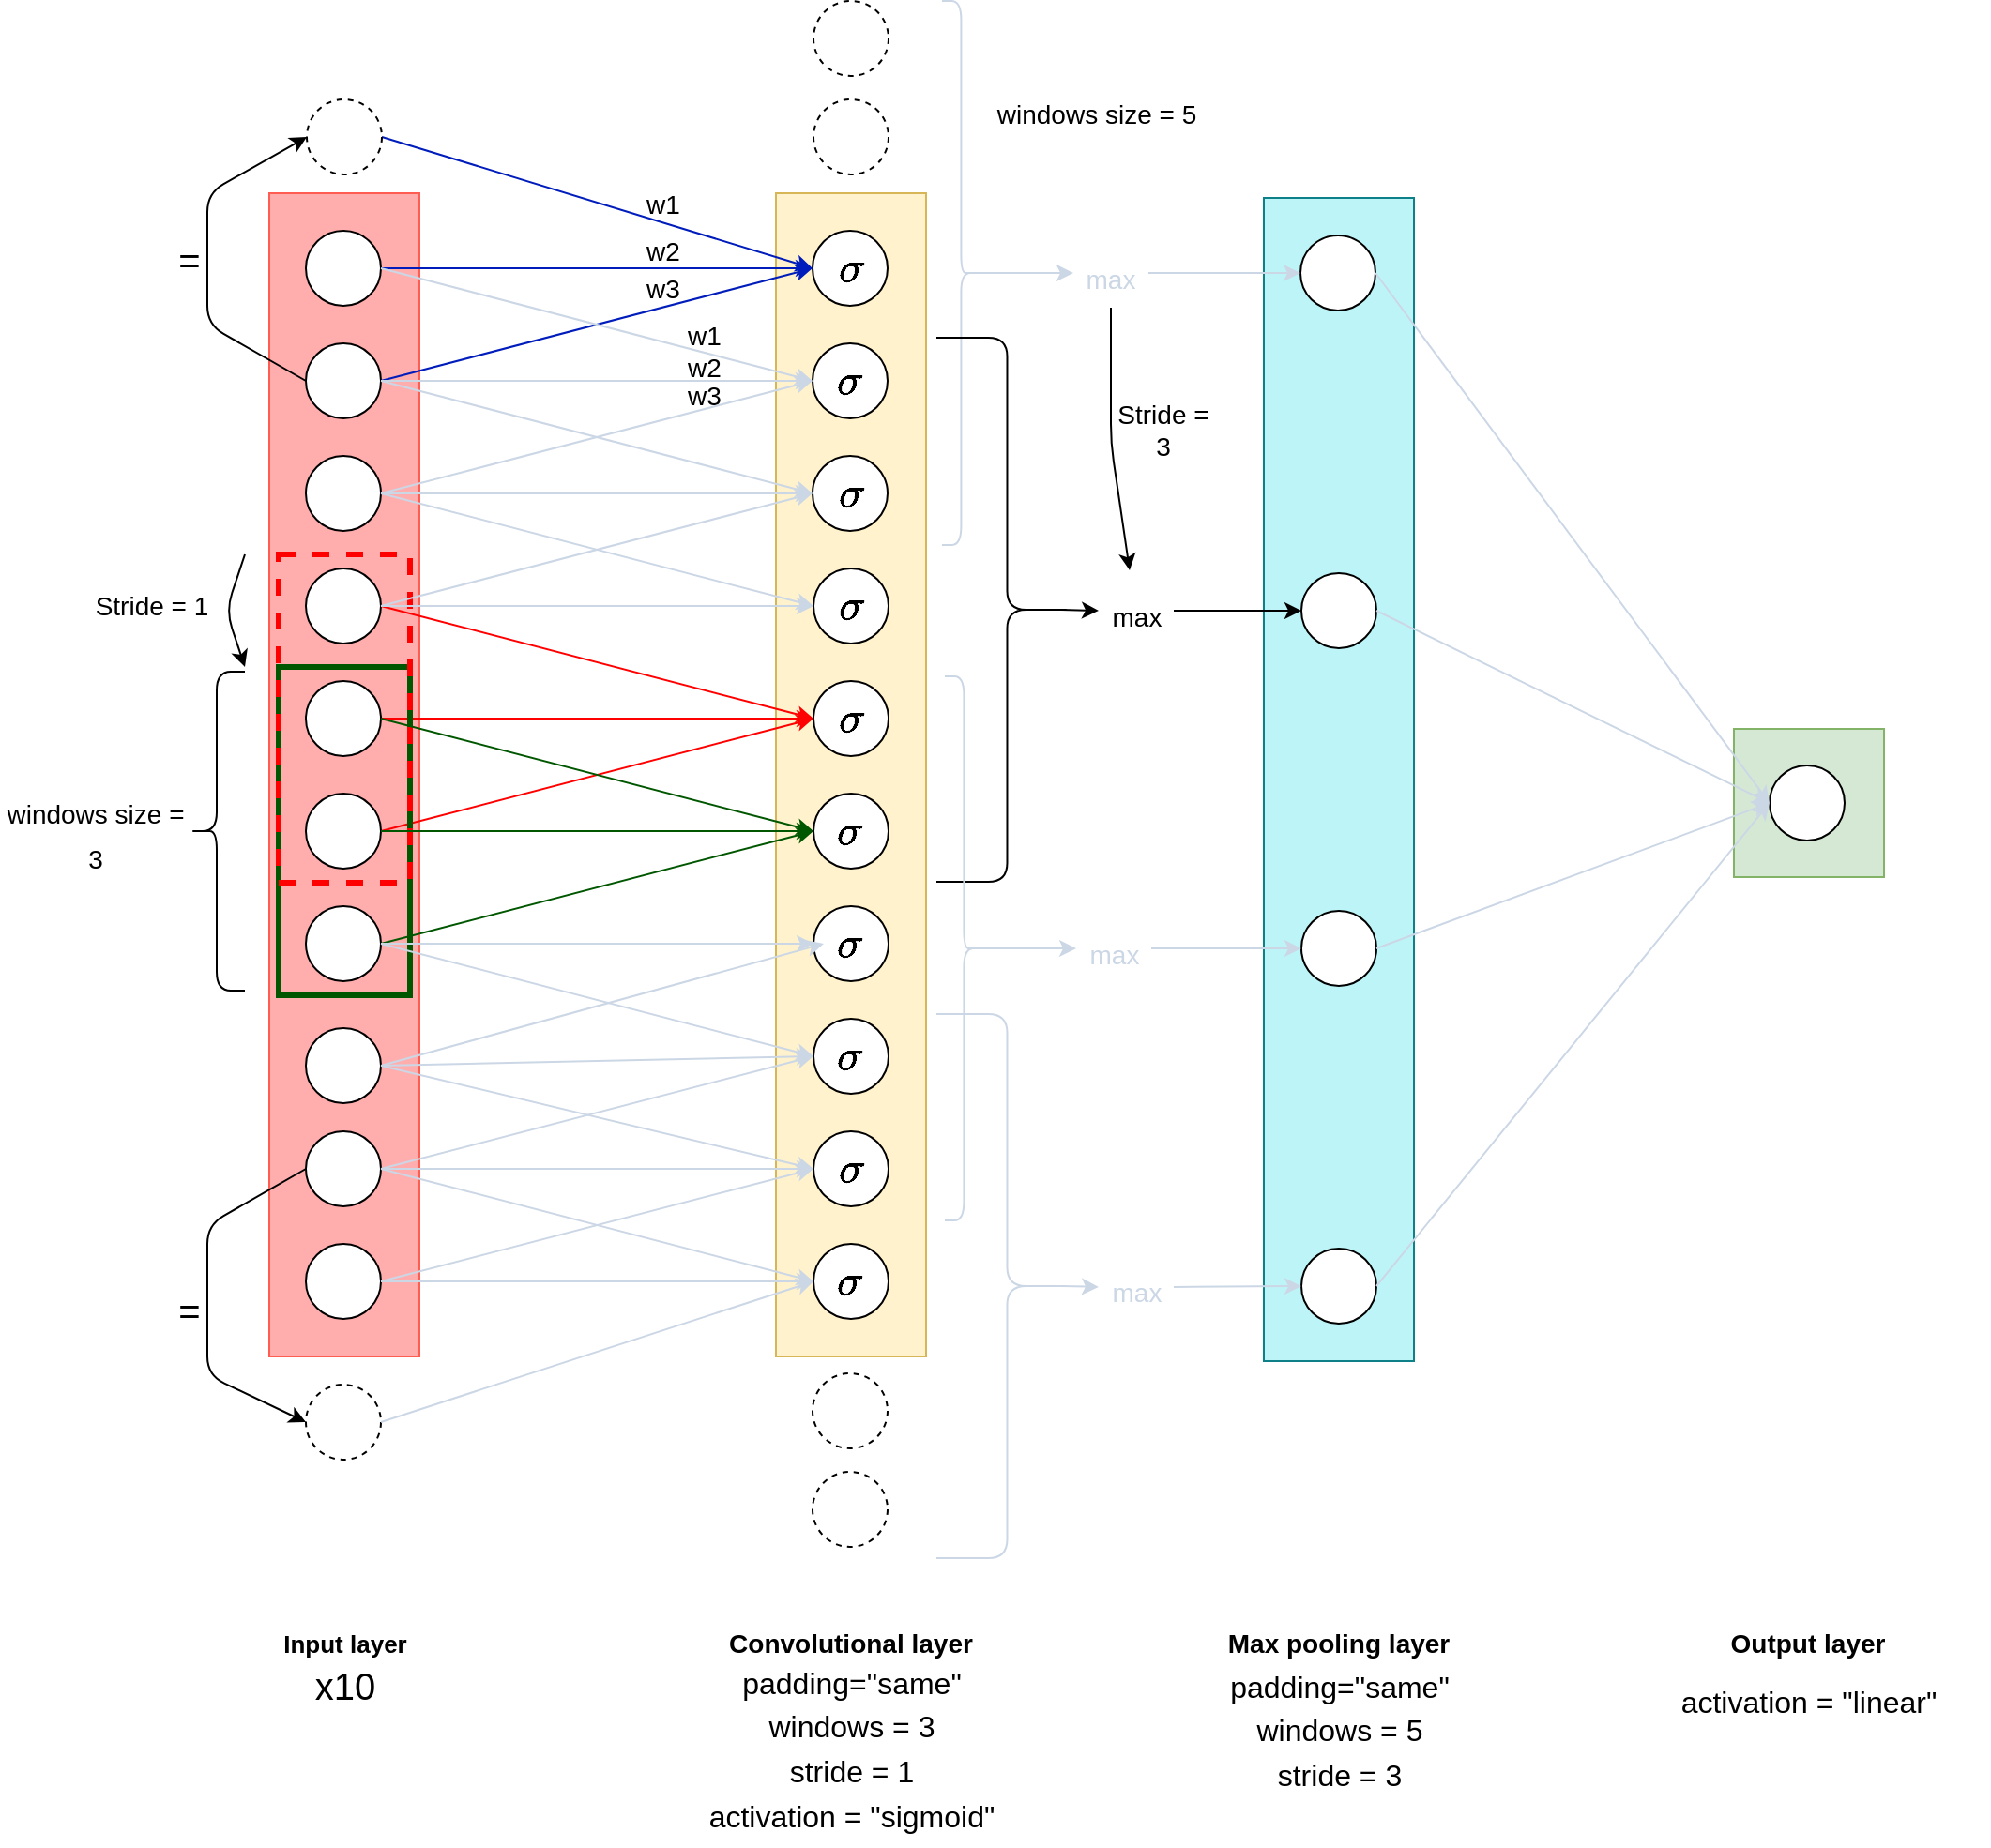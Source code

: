 <mxfile version="20.3.0" type="device"><diagram id="ErtuU2wrZ8lUx_h2nn1T" name="Page-1"><mxGraphModel dx="2031" dy="1236" grid="1" gridSize="10" guides="1" tooltips="1" connect="1" arrows="1" fold="1" page="1" pageScale="1" pageWidth="1400" pageHeight="850" math="1" shadow="0"><root><mxCell id="0"/><mxCell id="1" parent="0"/><mxCell id="RJiDSzWDAKKXiuJveLLq-50" value="" style="rounded=0;whiteSpace=wrap;html=1;fillColor=#fff2cc;strokeColor=#d6b656;" parent="1" vertex="1"><mxGeometry x="421.5" y="219" width="80" height="620" as="geometry"/></mxCell><mxCell id="RJiDSzWDAKKXiuJveLLq-49" value="" style="rounded=0;whiteSpace=wrap;html=1;fillColor=#FFADAD;strokeColor=#FF5D52;" parent="1" vertex="1"><mxGeometry x="151.5" y="219" width="80" height="620" as="geometry"/></mxCell><mxCell id="RJiDSzWDAKKXiuJveLLq-1" value="" style="ellipse;whiteSpace=wrap;html=1;" parent="1" vertex="1"><mxGeometry x="171" y="239" width="40" height="40" as="geometry"/></mxCell><mxCell id="RJiDSzWDAKKXiuJveLLq-2" value="" style="ellipse;whiteSpace=wrap;html=1;" parent="1" vertex="1"><mxGeometry x="171" y="299" width="40" height="40" as="geometry"/></mxCell><mxCell id="RJiDSzWDAKKXiuJveLLq-4" value="" style="ellipse;whiteSpace=wrap;html=1;" parent="1" vertex="1"><mxGeometry x="171" y="359" width="40" height="40" as="geometry"/></mxCell><mxCell id="RJiDSzWDAKKXiuJveLLq-5" value="" style="ellipse;whiteSpace=wrap;html=1;" parent="1" vertex="1"><mxGeometry x="441" y="239" width="40" height="40" as="geometry"/></mxCell><mxCell id="RJiDSzWDAKKXiuJveLLq-10" value="" style="ellipse;whiteSpace=wrap;html=1;" parent="1" vertex="1"><mxGeometry x="441" y="299" width="40" height="40" as="geometry"/></mxCell><mxCell id="RJiDSzWDAKKXiuJveLLq-11" value="" style="ellipse;whiteSpace=wrap;html=1;" parent="1" vertex="1"><mxGeometry x="441" y="359" width="40" height="40" as="geometry"/></mxCell><mxCell id="RJiDSzWDAKKXiuJveLLq-29" value="" style="endArrow=classic;html=1;entryX=0;entryY=0.5;entryDx=0;entryDy=0;fillColor=#f8cecc;strokeColor=#FF0000;exitX=1;exitY=0.5;exitDx=0;exitDy=0;" parent="1" source="x7RwzTAKQjge8pSg9oqm-3" target="x7RwzTAKQjge8pSg9oqm-9" edge="1"><mxGeometry width="50" height="50" relative="1" as="geometry"><mxPoint x="241" y="269" as="sourcePoint"/><mxPoint x="361" y="199" as="targetPoint"/></mxGeometry></mxCell><mxCell id="RJiDSzWDAKKXiuJveLLq-47" value="" style="endArrow=classic;html=1;fillColor=#f8cecc;strokeColor=#FF0000;entryX=0;entryY=0.5;entryDx=0;entryDy=0;exitX=1;exitY=0.5;exitDx=0;exitDy=0;" parent="1" source="x7RwzTAKQjge8pSg9oqm-2" target="x7RwzTAKQjge8pSg9oqm-9" edge="1"><mxGeometry width="50" height="50" relative="1" as="geometry"><mxPoint x="241" y="569" as="sourcePoint"/><mxPoint x="421" y="79" as="targetPoint"/></mxGeometry></mxCell><mxCell id="RJiDSzWDAKKXiuJveLLq-132" value="" style="shape=image;html=1;verticalAlign=top;verticalLabelPosition=bottom;labelBackgroundColor=#ffffff;imageAspect=0;image=https://cdn4.iconfinder.com/data/icons/developer-set-3/128/sc1-128.png;strokeColor=#FF5EEF;fillColor=#FFCCFF;fontSize=20;align=left;rotation=-90;" parent="1" vertex="1"><mxGeometry x="169" y="914.071" width="45" height="100" as="geometry"/></mxCell><mxCell id="RJiDSzWDAKKXiuJveLLq-136" value="&lt;b&gt;&lt;font style=&quot;font-size: 13px&quot;&gt;Input layer&lt;/font&gt;&lt;/b&gt;" style="text;html=1;strokeColor=none;fillColor=none;align=center;verticalAlign=middle;whiteSpace=wrap;rounded=0;fontSize=20;" parent="1" vertex="1"><mxGeometry x="141.5" y="974" width="100" height="30" as="geometry"/></mxCell><mxCell id="RJiDSzWDAKKXiuJveLLq-143" value="x10" style="text;html=1;strokeColor=none;fillColor=none;align=center;verticalAlign=middle;whiteSpace=wrap;rounded=0;fontSize=20;" parent="1" vertex="1"><mxGeometry x="141.5" y="1004" width="100" height="20" as="geometry"/></mxCell><mxCell id="x7RwzTAKQjge8pSg9oqm-1" value="" style="ellipse;whiteSpace=wrap;html=1;" parent="1" vertex="1"><mxGeometry x="171" y="419" width="40" height="40" as="geometry"/></mxCell><mxCell id="x7RwzTAKQjge8pSg9oqm-2" value="" style="ellipse;whiteSpace=wrap;html=1;" parent="1" vertex="1"><mxGeometry x="171" y="479" width="40" height="40" as="geometry"/></mxCell><mxCell id="x7RwzTAKQjge8pSg9oqm-3" value="" style="ellipse;whiteSpace=wrap;html=1;" parent="1" vertex="1"><mxGeometry x="171" y="539" width="40" height="40" as="geometry"/></mxCell><mxCell id="x7RwzTAKQjge8pSg9oqm-4" value="" style="ellipse;whiteSpace=wrap;html=1;" parent="1" vertex="1"><mxGeometry x="171" y="599" width="40" height="40" as="geometry"/></mxCell><mxCell id="x7RwzTAKQjge8pSg9oqm-6" value="" style="ellipse;whiteSpace=wrap;html=1;" parent="1" vertex="1"><mxGeometry x="171" y="719" width="40" height="40" as="geometry"/></mxCell><mxCell id="x7RwzTAKQjge8pSg9oqm-7" value="" style="ellipse;whiteSpace=wrap;html=1;" parent="1" vertex="1"><mxGeometry x="171" y="779" width="40" height="40" as="geometry"/></mxCell><mxCell id="x7RwzTAKQjge8pSg9oqm-8" value="" style="ellipse;whiteSpace=wrap;html=1;" parent="1" vertex="1"><mxGeometry x="441.5" y="419" width="40" height="40" as="geometry"/></mxCell><mxCell id="x7RwzTAKQjge8pSg9oqm-9" value="" style="ellipse;whiteSpace=wrap;html=1;" parent="1" vertex="1"><mxGeometry x="441.5" y="479" width="40" height="40" as="geometry"/></mxCell><mxCell id="x7RwzTAKQjge8pSg9oqm-10" value="" style="ellipse;whiteSpace=wrap;html=1;" parent="1" vertex="1"><mxGeometry x="441.5" y="539" width="40" height="40" as="geometry"/></mxCell><mxCell id="x7RwzTAKQjge8pSg9oqm-11" value="" style="ellipse;whiteSpace=wrap;html=1;" parent="1" vertex="1"><mxGeometry x="441.5" y="599" width="40" height="40" as="geometry"/></mxCell><mxCell id="x7RwzTAKQjge8pSg9oqm-12" value="" style="ellipse;whiteSpace=wrap;html=1;" parent="1" vertex="1"><mxGeometry x="441.5" y="659" width="40" height="40" as="geometry"/></mxCell><mxCell id="x7RwzTAKQjge8pSg9oqm-13" value="" style="ellipse;whiteSpace=wrap;html=1;" parent="1" vertex="1"><mxGeometry x="441.5" y="719" width="40" height="40" as="geometry"/></mxCell><mxCell id="x7RwzTAKQjge8pSg9oqm-14" value="" style="ellipse;whiteSpace=wrap;html=1;" parent="1" vertex="1"><mxGeometry x="441.5" y="779" width="40" height="40" as="geometry"/></mxCell><mxCell id="x7RwzTAKQjge8pSg9oqm-15" value="" style="endArrow=classic;html=1;exitX=1;exitY=0.5;exitDx=0;exitDy=0;entryX=0;entryY=0.5;entryDx=0;entryDy=0;fillColor=#0050ef;strokeColor=#001DBC;" parent="1" source="RJiDSzWDAKKXiuJveLLq-1" target="RJiDSzWDAKKXiuJveLLq-5" edge="1"><mxGeometry width="50" height="50" relative="1" as="geometry"><mxPoint x="221.0" y="269" as="sourcePoint"/><mxPoint x="451" y="329" as="targetPoint"/></mxGeometry></mxCell><mxCell id="x7RwzTAKQjge8pSg9oqm-16" value="" style="endArrow=classic;html=1;exitX=1;exitY=0.5;exitDx=0;exitDy=0;entryX=0;entryY=0.5;entryDx=0;entryDy=0;fillColor=#0050ef;strokeColor=#001DBC;" parent="1" source="RJiDSzWDAKKXiuJveLLq-2" target="RJiDSzWDAKKXiuJveLLq-5" edge="1"><mxGeometry width="50" height="50" relative="1" as="geometry"><mxPoint x="221.0" y="269" as="sourcePoint"/><mxPoint x="451" y="269" as="targetPoint"/></mxGeometry></mxCell><mxCell id="x7RwzTAKQjge8pSg9oqm-17" value="" style="endArrow=classic;html=1;entryX=0;entryY=0.5;entryDx=0;entryDy=0;fillColor=#0050ef;strokeColor=#001DBC;exitX=1;exitY=0.5;exitDx=0;exitDy=0;" parent="1" source="x7RwzTAKQjge8pSg9oqm-18" target="RJiDSzWDAKKXiuJveLLq-5" edge="1"><mxGeometry width="50" height="50" relative="1" as="geometry"><mxPoint x="220.5" y="179" as="sourcePoint"/><mxPoint x="451" y="269" as="targetPoint"/></mxGeometry></mxCell><mxCell id="x7RwzTAKQjge8pSg9oqm-18" value="" style="ellipse;whiteSpace=wrap;html=1;dashed=1;" parent="1" vertex="1"><mxGeometry x="171.5" y="169" width="40" height="40" as="geometry"/></mxCell><mxCell id="x7RwzTAKQjge8pSg9oqm-23" value="=&lt;font style=&quot;font-size: 14px&quot;&gt;&lt;br&gt;&lt;/font&gt;" style="text;html=1;strokeColor=none;fillColor=none;align=center;verticalAlign=middle;whiteSpace=wrap;rounded=0;fontSize=20;" parent="1" vertex="1"><mxGeometry x="98.5" y="239" width="20" height="30" as="geometry"/></mxCell><mxCell id="x7RwzTAKQjge8pSg9oqm-24" value="" style="endArrow=classic;html=1;strokeColor=#000000;exitX=0;exitY=0.5;exitDx=0;exitDy=0;entryX=0;entryY=0.5;entryDx=0;entryDy=0;" parent="1" source="RJiDSzWDAKKXiuJveLLq-2" target="x7RwzTAKQjge8pSg9oqm-18" edge="1"><mxGeometry width="50" height="50" relative="1" as="geometry"><mxPoint x="128.5" y="319" as="sourcePoint"/><mxPoint x="158.5" y="189" as="targetPoint"/><Array as="points"><mxPoint x="118.5" y="289"/><mxPoint x="118.5" y="219"/></Array></mxGeometry></mxCell><mxCell id="x7RwzTAKQjge8pSg9oqm-25" value="&lt;font style=&quot;font-size: 14px&quot;&gt;w1&lt;/font&gt;" style="text;html=1;strokeColor=none;fillColor=none;align=center;verticalAlign=middle;whiteSpace=wrap;rounded=0;fontSize=20;" parent="1" vertex="1"><mxGeometry x="348.5" y="209" width="25" height="25" as="geometry"/></mxCell><mxCell id="x7RwzTAKQjge8pSg9oqm-26" value="&lt;font style=&quot;font-size: 14px&quot;&gt;w2&lt;/font&gt;" style="text;html=1;strokeColor=none;fillColor=none;align=center;verticalAlign=middle;whiteSpace=wrap;rounded=0;fontSize=20;" parent="1" vertex="1"><mxGeometry x="348.5" y="234" width="25" height="25" as="geometry"/></mxCell><mxCell id="x7RwzTAKQjge8pSg9oqm-28" value="&lt;font style=&quot;font-size: 14px&quot;&gt;w3&lt;/font&gt;" style="text;html=1;strokeColor=none;fillColor=none;align=center;verticalAlign=middle;whiteSpace=wrap;rounded=0;fontSize=20;" parent="1" vertex="1"><mxGeometry x="348.5" y="254" width="25" height="25" as="geometry"/></mxCell><mxCell id="x7RwzTAKQjge8pSg9oqm-29" value="&lt;font style=&quot;font-size: 14px&quot;&gt;w1&lt;/font&gt;" style="text;html=1;strokeColor=none;fillColor=none;align=center;verticalAlign=middle;whiteSpace=wrap;rounded=0;fontSize=20;" parent="1" vertex="1"><mxGeometry x="370.5" y="279" width="25" height="25" as="geometry"/></mxCell><mxCell id="x7RwzTAKQjge8pSg9oqm-30" value="&lt;font style=&quot;font-size: 14px&quot;&gt;w2&lt;/font&gt;" style="text;html=1;strokeColor=none;fillColor=none;align=center;verticalAlign=middle;whiteSpace=wrap;rounded=0;fontSize=20;" parent="1" vertex="1"><mxGeometry x="370.5" y="304" width="25" height="10" as="geometry"/></mxCell><mxCell id="x7RwzTAKQjge8pSg9oqm-31" value="&lt;font style=&quot;font-size: 14px&quot;&gt;w3&lt;/font&gt;" style="text;html=1;strokeColor=none;fillColor=none;align=center;verticalAlign=middle;whiteSpace=wrap;rounded=0;fontSize=20;" parent="1" vertex="1"><mxGeometry x="370.5" y="319" width="25" height="10" as="geometry"/></mxCell><mxCell id="x7RwzTAKQjge8pSg9oqm-35" value="&lt;div style=&quot;font-size: 16px&quot;&gt;&lt;font style=&quot;font-size: 16px&quot;&gt;padding=&quot;same&quot;&lt;br&gt;&lt;/font&gt;&lt;/div&gt;&lt;div&gt;&lt;font size=&quot;3&quot;&gt;windows = 3&lt;/font&gt;&lt;/div&gt;&lt;div&gt;&lt;font size=&quot;3&quot;&gt;stride = 1&lt;/font&gt;&lt;/div&gt;&lt;div&gt;&lt;font size=&quot;3&quot;&gt;activation = &quot;sigmoid&quot;&lt;/font&gt;&lt;br&gt;&lt;/div&gt;" style="text;html=1;strokeColor=none;fillColor=none;align=center;verticalAlign=middle;whiteSpace=wrap;rounded=0;fontSize=20;" parent="1" vertex="1"><mxGeometry x="366" y="997" width="192" height="103" as="geometry"/></mxCell><mxCell id="x7RwzTAKQjge8pSg9oqm-39" value="" style="endArrow=classic;html=1;entryX=0;entryY=0.5;entryDx=0;entryDy=0;fillColor=#f8cecc;strokeColor=#FF0000;exitX=1;exitY=0.5;exitDx=0;exitDy=0;" parent="1" source="x7RwzTAKQjge8pSg9oqm-1" target="x7RwzTAKQjge8pSg9oqm-9" edge="1"><mxGeometry width="50" height="50" relative="1" as="geometry"><mxPoint x="258.5" y="269" as="sourcePoint"/><mxPoint x="451" y="329" as="targetPoint"/></mxGeometry></mxCell><mxCell id="x7RwzTAKQjge8pSg9oqm-40" value="" style="rounded=0;whiteSpace=wrap;html=1;fillColor=none;strokeColor=#005700;strokeWidth=3;fontColor=#ffffff;" parent="1" vertex="1"><mxGeometry x="156.5" y="471.5" width="70" height="175" as="geometry"/></mxCell><mxCell id="x7RwzTAKQjge8pSg9oqm-36" value="" style="rounded=0;whiteSpace=wrap;html=1;fillColor=none;strokeColor=#FF0000;strokeWidth=3;dashed=1;" parent="1" vertex="1"><mxGeometry x="156.5" y="411.5" width="70" height="175" as="geometry"/></mxCell><mxCell id="x7RwzTAKQjge8pSg9oqm-41" value="" style="endArrow=classic;html=1;entryX=0;entryY=0.5;entryDx=0;entryDy=0;fillColor=#008a00;strokeColor=#005700;exitX=1;exitY=0.5;exitDx=0;exitDy=0;" parent="1" source="x7RwzTAKQjge8pSg9oqm-4" target="x7RwzTAKQjge8pSg9oqm-10" edge="1"><mxGeometry width="50" height="50" relative="1" as="geometry"><mxPoint x="258.5" y="339" as="sourcePoint"/><mxPoint x="451" y="329" as="targetPoint"/></mxGeometry></mxCell><mxCell id="x7RwzTAKQjge8pSg9oqm-44" value="" style="endArrow=classic;html=1;entryX=0;entryY=0.5;entryDx=0;entryDy=0;fillColor=#008a00;strokeColor=#005700;exitX=1;exitY=0.5;exitDx=0;exitDy=0;" parent="1" source="x7RwzTAKQjge8pSg9oqm-2" target="x7RwzTAKQjge8pSg9oqm-10" edge="1"><mxGeometry width="50" height="50" relative="1" as="geometry"><mxPoint x="498.5" y="469" as="sourcePoint"/><mxPoint x="728.5" y="529" as="targetPoint"/></mxGeometry></mxCell><mxCell id="x7RwzTAKQjge8pSg9oqm-45" value="" style="endArrow=classic;html=1;entryX=0;entryY=0.5;entryDx=0;entryDy=0;fillColor=#008a00;strokeColor=#005700;exitX=1;exitY=0.5;exitDx=0;exitDy=0;" parent="1" source="x7RwzTAKQjge8pSg9oqm-3" target="x7RwzTAKQjge8pSg9oqm-10" edge="1"><mxGeometry width="50" height="50" relative="1" as="geometry"><mxPoint x="211.0" y="379" as="sourcePoint"/><mxPoint x="441" y="379" as="targetPoint"/></mxGeometry></mxCell><mxCell id="x7RwzTAKQjge8pSg9oqm-46" value="" style="endArrow=classic;html=1;strokeColor=#000000;" parent="1" edge="1"><mxGeometry width="50" height="50" relative="1" as="geometry"><mxPoint x="138.5" y="411.5" as="sourcePoint"/><mxPoint x="138.5" y="471.5" as="targetPoint"/><Array as="points"><mxPoint x="128.5" y="441.5"/></Array></mxGeometry></mxCell><mxCell id="x7RwzTAKQjge8pSg9oqm-47" value="&lt;font style=&quot;font-size: 14px&quot;&gt;Stride = 1&lt;/font&gt;" style="text;html=1;strokeColor=none;fillColor=none;align=center;verticalAlign=middle;whiteSpace=wrap;rounded=0;dashed=1;" parent="1" vertex="1"><mxGeometry x="48.5" y="429" width="80" height="20" as="geometry"/></mxCell><mxCell id="x7RwzTAKQjge8pSg9oqm-49" value="" style="shape=curlyBracket;whiteSpace=wrap;html=1;rounded=1;strokeColor=#000000;strokeWidth=1;fillColor=none;" parent="1" vertex="1"><mxGeometry x="108.5" y="474" width="30" height="170" as="geometry"/></mxCell><mxCell id="x7RwzTAKQjge8pSg9oqm-51" value="&lt;font style=&quot;font-size: 14px&quot;&gt;windows size = 3&lt;/font&gt;&lt;font style=&quot;font-size: 14px&quot;&gt;&lt;br&gt;&lt;/font&gt;" style="text;html=1;strokeColor=none;fillColor=none;align=center;verticalAlign=middle;whiteSpace=wrap;rounded=0;fontSize=20;" parent="1" vertex="1"><mxGeometry x="8.5" y="544" width="100" height="30" as="geometry"/></mxCell><mxCell id="x7RwzTAKQjge8pSg9oqm-54" value="" style="ellipse;whiteSpace=wrap;html=1;dashed=1;" parent="1" vertex="1"><mxGeometry x="171" y="854" width="40" height="40" as="geometry"/></mxCell><mxCell id="x7RwzTAKQjge8pSg9oqm-56" value="" style="endArrow=classic;html=1;strokeColor=#000000;exitX=0;exitY=0.5;exitDx=0;exitDy=0;entryX=0;entryY=0.5;entryDx=0;entryDy=0;" parent="1" source="x7RwzTAKQjge8pSg9oqm-6" target="x7RwzTAKQjge8pSg9oqm-54" edge="1"><mxGeometry width="50" height="50" relative="1" as="geometry"><mxPoint x="642" y="579" as="sourcePoint"/><mxPoint x="672" y="449" as="targetPoint"/><Array as="points"><mxPoint x="118.5" y="769"/><mxPoint x="118.5" y="849"/></Array></mxGeometry></mxCell><mxCell id="x7RwzTAKQjge8pSg9oqm-57" value="=&lt;font style=&quot;font-size: 14px&quot;&gt;&lt;br&gt;&lt;/font&gt;" style="text;html=1;strokeColor=none;fillColor=none;align=center;verticalAlign=middle;whiteSpace=wrap;rounded=0;fontSize=20;" parent="1" vertex="1"><mxGeometry x="98.5" y="799" width="20" height="30" as="geometry"/></mxCell><mxCell id="x7RwzTAKQjge8pSg9oqm-59" value="" style="endArrow=classic;html=1;entryX=0;entryY=0.5;entryDx=0;entryDy=0;exitX=1;exitY=0.5;exitDx=0;exitDy=0;fillColor=#ffcc99;strokeColor=#CCD7E6;" parent="1" source="x7RwzTAKQjge8pSg9oqm-6" target="x7RwzTAKQjge8pSg9oqm-14" edge="1"><mxGeometry width="50" height="50" relative="1" as="geometry"><mxPoint x="348.5" y="718.5" as="sourcePoint"/><mxPoint x="579" y="778.5" as="targetPoint"/></mxGeometry></mxCell><mxCell id="x7RwzTAKQjge8pSg9oqm-60" value="" style="endArrow=classic;html=1;entryX=0;entryY=0.5;entryDx=0;entryDy=0;exitX=1;exitY=0.5;exitDx=0;exitDy=0;fillColor=#ffcc99;strokeColor=#CCD7E6;" parent="1" source="x7RwzTAKQjge8pSg9oqm-7" target="x7RwzTAKQjge8pSg9oqm-14" edge="1"><mxGeometry width="50" height="50" relative="1" as="geometry"><mxPoint x="221" y="749" as="sourcePoint"/><mxPoint x="451.5" y="809" as="targetPoint"/></mxGeometry></mxCell><mxCell id="x7RwzTAKQjge8pSg9oqm-61" value="" style="endArrow=classic;html=1;entryX=0;entryY=0.5;entryDx=0;entryDy=0;exitX=1;exitY=0.5;exitDx=0;exitDy=0;fillColor=#ffcc99;strokeColor=#CCD7E6;" parent="1" source="x7RwzTAKQjge8pSg9oqm-54" target="x7RwzTAKQjge8pSg9oqm-14" edge="1"><mxGeometry width="50" height="50" relative="1" as="geometry"><mxPoint x="221" y="809" as="sourcePoint"/><mxPoint x="451.5" y="809" as="targetPoint"/></mxGeometry></mxCell><mxCell id="x7RwzTAKQjge8pSg9oqm-62" value="" style="endArrow=classic;html=1;entryX=0;entryY=0.5;entryDx=0;entryDy=0;exitX=1;exitY=0.5;exitDx=0;exitDy=0;fillColor=#ffcc99;strokeColor=#CCD7E6;" parent="1" source="x7RwzTAKQjge8pSg9oqm-7" target="x7RwzTAKQjge8pSg9oqm-13" edge="1"><mxGeometry width="50" height="50" relative="1" as="geometry"><mxPoint x="221" y="809" as="sourcePoint"/><mxPoint x="451.5" y="809" as="targetPoint"/></mxGeometry></mxCell><mxCell id="x7RwzTAKQjge8pSg9oqm-63" value="" style="endArrow=classic;html=1;entryX=0;entryY=0.5;entryDx=0;entryDy=0;exitX=1;exitY=0.5;exitDx=0;exitDy=0;fillColor=#ffcc99;strokeColor=#CCD7E6;" parent="1" source="x7RwzTAKQjge8pSg9oqm-6" target="x7RwzTAKQjge8pSg9oqm-13" edge="1"><mxGeometry width="50" height="50" relative="1" as="geometry"><mxPoint x="221" y="809" as="sourcePoint"/><mxPoint x="451.5" y="749" as="targetPoint"/></mxGeometry></mxCell><mxCell id="x7RwzTAKQjge8pSg9oqm-66" value="" style="endArrow=classic;html=1;entryX=0;entryY=0.5;entryDx=0;entryDy=0;fillColor=#ffcc99;strokeColor=#CCD7E6;exitX=1;exitY=0.5;exitDx=0;exitDy=0;" parent="1" source="x7RwzTAKQjge8pSg9oqm-4" target="x7RwzTAKQjge8pSg9oqm-11" edge="1"><mxGeometry width="50" height="50" relative="1" as="geometry"><mxPoint x="268.5" y="649" as="sourcePoint"/><mxPoint x="451.5" y="689" as="targetPoint"/></mxGeometry></mxCell><mxCell id="x7RwzTAKQjge8pSg9oqm-67" value="" style="endArrow=classic;html=1;entryX=0;entryY=0.5;entryDx=0;entryDy=0;fillColor=#ffcc99;strokeColor=#CCD7E6;exitX=1;exitY=0.5;exitDx=0;exitDy=0;" parent="1" source="x7RwzTAKQjge8pSg9oqm-1" target="x7RwzTAKQjge8pSg9oqm-8" edge="1"><mxGeometry width="50" height="50" relative="1" as="geometry"><mxPoint x="221" y="629" as="sourcePoint"/><mxPoint x="451.5" y="629" as="targetPoint"/></mxGeometry></mxCell><mxCell id="x7RwzTAKQjge8pSg9oqm-68" value="" style="endArrow=classic;html=1;entryX=0;entryY=0.5;entryDx=0;entryDy=0;fillColor=#ffcc99;strokeColor=#CCD7E6;exitX=1;exitY=0.5;exitDx=0;exitDy=0;" parent="1" source="RJiDSzWDAKKXiuJveLLq-4" target="RJiDSzWDAKKXiuJveLLq-11" edge="1"><mxGeometry width="50" height="50" relative="1" as="geometry"><mxPoint x="221" y="449" as="sourcePoint"/><mxPoint x="451.5" y="449" as="targetPoint"/></mxGeometry></mxCell><mxCell id="x7RwzTAKQjge8pSg9oqm-69" value="" style="endArrow=classic;html=1;entryX=0;entryY=0.5;entryDx=0;entryDy=0;fillColor=#ffcc99;strokeColor=#CCD7E6;exitX=1;exitY=0.5;exitDx=0;exitDy=0;" parent="1" source="RJiDSzWDAKKXiuJveLLq-2" target="RJiDSzWDAKKXiuJveLLq-10" edge="1"><mxGeometry width="50" height="50" relative="1" as="geometry"><mxPoint x="231" y="459" as="sourcePoint"/><mxPoint x="461.5" y="459" as="targetPoint"/></mxGeometry></mxCell><mxCell id="x7RwzTAKQjge8pSg9oqm-70" value="" style="endArrow=classic;html=1;entryX=0;entryY=0.5;entryDx=0;entryDy=0;fillColor=#ffcc99;strokeColor=#CCD7E6;exitX=1;exitY=0.5;exitDx=0;exitDy=0;" parent="1" source="RJiDSzWDAKKXiuJveLLq-1" target="RJiDSzWDAKKXiuJveLLq-10" edge="1"><mxGeometry width="50" height="50" relative="1" as="geometry"><mxPoint x="221" y="329" as="sourcePoint"/><mxPoint x="451" y="329" as="targetPoint"/></mxGeometry></mxCell><mxCell id="x7RwzTAKQjge8pSg9oqm-71" value="" style="endArrow=classic;html=1;entryX=0;entryY=0.5;entryDx=0;entryDy=0;fillColor=#ffcc99;strokeColor=#CCD7E6;exitX=1;exitY=0.5;exitDx=0;exitDy=0;" parent="1" source="RJiDSzWDAKKXiuJveLLq-4" target="RJiDSzWDAKKXiuJveLLq-10" edge="1"><mxGeometry width="50" height="50" relative="1" as="geometry"><mxPoint x="221" y="269" as="sourcePoint"/><mxPoint x="451" y="329" as="targetPoint"/></mxGeometry></mxCell><mxCell id="x7RwzTAKQjge8pSg9oqm-72" value="" style="endArrow=classic;html=1;entryX=0;entryY=0.5;entryDx=0;entryDy=0;fillColor=#ffcc99;strokeColor=#CCD7E6;exitX=1;exitY=0.5;exitDx=0;exitDy=0;" parent="1" source="RJiDSzWDAKKXiuJveLLq-2" target="RJiDSzWDAKKXiuJveLLq-11" edge="1"><mxGeometry width="50" height="50" relative="1" as="geometry"><mxPoint x="221" y="389" as="sourcePoint"/><mxPoint x="451" y="329" as="targetPoint"/></mxGeometry></mxCell><mxCell id="x7RwzTAKQjge8pSg9oqm-73" value="" style="endArrow=classic;html=1;entryX=0;entryY=0.5;entryDx=0;entryDy=0;fillColor=#ffcc99;strokeColor=#CCD7E6;exitX=1;exitY=0.5;exitDx=0;exitDy=0;" parent="1" source="RJiDSzWDAKKXiuJveLLq-4" target="x7RwzTAKQjge8pSg9oqm-8" edge="1"><mxGeometry width="50" height="50" relative="1" as="geometry"><mxPoint x="221" y="329" as="sourcePoint"/><mxPoint x="451" y="389" as="targetPoint"/></mxGeometry></mxCell><mxCell id="x7RwzTAKQjge8pSg9oqm-74" value="" style="endArrow=classic;html=1;entryX=0;entryY=0.5;entryDx=0;entryDy=0;fillColor=#ffcc99;strokeColor=#CCD7E6;exitX=1;exitY=0.5;exitDx=0;exitDy=0;" parent="1" source="x7RwzTAKQjge8pSg9oqm-1" target="RJiDSzWDAKKXiuJveLLq-11" edge="1"><mxGeometry width="50" height="50" relative="1" as="geometry"><mxPoint x="221" y="389" as="sourcePoint"/><mxPoint x="451.5" y="449" as="targetPoint"/></mxGeometry></mxCell><mxCell id="x7RwzTAKQjge8pSg9oqm-75" value="" style="endArrow=classic;html=1;entryX=0;entryY=0.5;entryDx=0;entryDy=0;fillColor=#ffcc99;strokeColor=#CCD7E6;exitX=1;exitY=0.5;exitDx=0;exitDy=0;" parent="1" source="x7RwzTAKQjge8pSg9oqm-4" target="x7RwzTAKQjge8pSg9oqm-12" edge="1"><mxGeometry width="50" height="50" relative="1" as="geometry"><mxPoint x="203.5" y="669" as="sourcePoint"/><mxPoint x="433.5" y="609" as="targetPoint"/></mxGeometry></mxCell><mxCell id="x7RwzTAKQjge8pSg9oqm-76" value="" style="endArrow=classic;html=1;entryX=0;entryY=0.5;entryDx=0;entryDy=0;fillColor=#ffcc99;strokeColor=#CCD7E6;exitX=1;exitY=0.5;exitDx=0;exitDy=0;" parent="1" source="x7RwzTAKQjge8pSg9oqm-6" target="x7RwzTAKQjge8pSg9oqm-12" edge="1"><mxGeometry width="50" height="50" relative="1" as="geometry"><mxPoint x="211" y="679" as="sourcePoint"/><mxPoint x="451.5" y="689" as="targetPoint"/></mxGeometry></mxCell><mxCell id="x7RwzTAKQjge8pSg9oqm-80" value="" style="shape=image;html=1;verticalAlign=top;verticalLabelPosition=bottom;labelBackgroundColor=#ffffff;imageAspect=0;image=https://cdn4.iconfinder.com/data/icons/developer-set-3/128/sc1-128.png;strokeColor=#FF5EEF;fillColor=#FFCCFF;fontSize=20;align=left;rotation=-90;" parent="1" vertex="1"><mxGeometry x="439" y="914.071" width="45" height="100" as="geometry"/></mxCell><mxCell id="x7RwzTAKQjge8pSg9oqm-81" value="&lt;font style=&quot;font-size: 14px&quot;&gt;&lt;b&gt;Convolutional layer&lt;/b&gt;&lt;/font&gt;" style="text;html=1;strokeColor=none;fillColor=none;align=center;verticalAlign=middle;whiteSpace=wrap;rounded=0;fontSize=20;" parent="1" vertex="1"><mxGeometry x="380" y="974" width="163" height="30" as="geometry"/></mxCell><mxCell id="x7RwzTAKQjge8pSg9oqm-84" value="" style="shape=image;html=1;verticalAlign=top;verticalLabelPosition=bottom;labelBackgroundColor=#ffffff;imageAspect=0;image=https://cdn4.iconfinder.com/data/icons/developer-set-3/128/sc1-128.png;strokeColor=#FF5EEF;fillColor=#FFCCFF;fontSize=20;align=left;rotation=-90;" parent="1" vertex="1"><mxGeometry x="699" y="914.071" width="45" height="100" as="geometry"/></mxCell><mxCell id="x7RwzTAKQjge8pSg9oqm-85" value="&lt;font style=&quot;font-size: 14px&quot;&gt;&lt;b&gt;Max pooling layer&lt;/b&gt;&lt;/font&gt;" style="text;html=1;strokeColor=none;fillColor=none;align=center;verticalAlign=middle;whiteSpace=wrap;rounded=0;fontSize=20;" parent="1" vertex="1"><mxGeometry x="640" y="974" width="163" height="30" as="geometry"/></mxCell><mxCell id="x7RwzTAKQjge8pSg9oqm-87" value="" style="rounded=0;whiteSpace=wrap;html=1;fillColor=#BDF4F7;strokeColor=#0e8088;" parent="1" vertex="1"><mxGeometry x="681.5" y="221.5" width="80" height="620" as="geometry"/></mxCell><mxCell id="x7RwzTAKQjge8pSg9oqm-88" value="" style="ellipse;whiteSpace=wrap;html=1;" parent="1" vertex="1"><mxGeometry x="701" y="241.5" width="40" height="40" as="geometry"/></mxCell><mxCell id="x7RwzTAKQjge8pSg9oqm-91" value="" style="ellipse;whiteSpace=wrap;html=1;" parent="1" vertex="1"><mxGeometry x="701.5" y="421.5" width="40" height="40" as="geometry"/></mxCell><mxCell id="x7RwzTAKQjge8pSg9oqm-94" value="" style="ellipse;whiteSpace=wrap;html=1;" parent="1" vertex="1"><mxGeometry x="701.5" y="601.5" width="40" height="40" as="geometry"/></mxCell><mxCell id="x7RwzTAKQjge8pSg9oqm-97" value="" style="ellipse;whiteSpace=wrap;html=1;" parent="1" vertex="1"><mxGeometry x="701.5" y="781.5" width="40" height="40" as="geometry"/></mxCell><mxCell id="x7RwzTAKQjge8pSg9oqm-100" value="&lt;div style=&quot;font-size: 20px;&quot;&gt;$$\sigma$$&lt;/div&gt;" style="text;html=1;strokeColor=none;fillColor=none;align=center;verticalAlign=middle;whiteSpace=wrap;rounded=0;dashed=1;fontSize=20;" parent="1" vertex="1"><mxGeometry x="447.5" y="244" width="28" height="30" as="geometry"/></mxCell><mxCell id="x7RwzTAKQjge8pSg9oqm-101" value="&lt;div style=&quot;font-size: 20px;&quot;&gt;$$\sigma$$&lt;/div&gt;" style="text;html=1;strokeColor=none;fillColor=none;align=center;verticalAlign=middle;whiteSpace=wrap;rounded=0;dashed=1;fontSize=20;" parent="1" vertex="1"><mxGeometry x="447" y="304" width="28" height="30" as="geometry"/></mxCell><mxCell id="x7RwzTAKQjge8pSg9oqm-102" value="&lt;div style=&quot;font-size: 20px;&quot;&gt;$$\sigma$$&lt;/div&gt;" style="text;html=1;strokeColor=none;fillColor=none;align=center;verticalAlign=middle;whiteSpace=wrap;rounded=0;dashed=1;fontSize=20;" parent="1" vertex="1"><mxGeometry x="447.5" y="364" width="28" height="30" as="geometry"/></mxCell><mxCell id="x7RwzTAKQjge8pSg9oqm-103" value="&lt;div style=&quot;font-size: 20px;&quot;&gt;$$\sigma$$&lt;/div&gt;" style="text;html=1;strokeColor=none;fillColor=none;align=center;verticalAlign=middle;whiteSpace=wrap;rounded=0;dashed=1;fontSize=20;" parent="1" vertex="1"><mxGeometry x="447.5" y="424" width="28" height="30" as="geometry"/></mxCell><mxCell id="x7RwzTAKQjge8pSg9oqm-104" value="&lt;div style=&quot;font-size: 20px;&quot;&gt;$$\sigma$$&lt;/div&gt;" style="text;html=1;strokeColor=none;fillColor=none;align=center;verticalAlign=middle;whiteSpace=wrap;rounded=0;dashed=1;fontSize=20;" parent="1" vertex="1"><mxGeometry x="447.5" y="484" width="28" height="30" as="geometry"/></mxCell><mxCell id="x7RwzTAKQjge8pSg9oqm-105" value="&lt;div style=&quot;font-size: 20px;&quot;&gt;$$\sigma$$&lt;/div&gt;" style="text;html=1;strokeColor=none;fillColor=none;align=center;verticalAlign=middle;whiteSpace=wrap;rounded=0;dashed=1;fontSize=20;" parent="1" vertex="1"><mxGeometry x="447" y="544" width="28" height="30" as="geometry"/></mxCell><mxCell id="x7RwzTAKQjge8pSg9oqm-106" value="&lt;div style=&quot;font-size: 20px;&quot;&gt;$$\sigma$$&lt;/div&gt;" style="text;html=1;strokeColor=none;fillColor=none;align=center;verticalAlign=middle;whiteSpace=wrap;rounded=0;dashed=1;fontSize=20;" parent="1" vertex="1"><mxGeometry x="447" y="604" width="28" height="30" as="geometry"/></mxCell><mxCell id="x7RwzTAKQjge8pSg9oqm-107" value="&lt;div style=&quot;font-size: 20px;&quot;&gt;$$\sigma$$&lt;/div&gt;" style="text;html=1;strokeColor=none;fillColor=none;align=center;verticalAlign=middle;whiteSpace=wrap;rounded=0;dashed=1;fontSize=20;" parent="1" vertex="1"><mxGeometry x="447" y="664" width="28" height="30" as="geometry"/></mxCell><mxCell id="x7RwzTAKQjge8pSg9oqm-108" value="&lt;div style=&quot;font-size: 20px;&quot;&gt;$$\sigma$$&lt;/div&gt;" style="text;html=1;strokeColor=none;fillColor=none;align=center;verticalAlign=middle;whiteSpace=wrap;rounded=0;dashed=1;fontSize=20;" parent="1" vertex="1"><mxGeometry x="447.5" y="724" width="28" height="30" as="geometry"/></mxCell><mxCell id="x7RwzTAKQjge8pSg9oqm-109" value="&lt;div style=&quot;font-size: 20px;&quot;&gt;$$\sigma$$&lt;/div&gt;" style="text;html=1;strokeColor=none;fillColor=none;align=center;verticalAlign=middle;whiteSpace=wrap;rounded=0;dashed=1;fontSize=20;" parent="1" vertex="1"><mxGeometry x="447" y="784" width="28" height="30" as="geometry"/></mxCell><mxCell id="x7RwzTAKQjge8pSg9oqm-110" value="" style="shape=curlyBracket;whiteSpace=wrap;html=1;rounded=1;strokeColor=#CCD7E6;strokeWidth=1;fillColor=none;rotation=180;size=0.49;" parent="1" vertex="1"><mxGeometry x="510" y="116.5" width="20" height="290" as="geometry"/></mxCell><mxCell id="x7RwzTAKQjge8pSg9oqm-114" value="" style="endArrow=classic;html=1;strokeColor=#CCD7E6;fontSize=20;fontColor=#000000;entryX=0;entryY=0.5;entryDx=0;entryDy=0;exitX=1;exitY=0.5;exitDx=0;exitDy=0;" parent="1" source="x7RwzTAKQjge8pSg9oqm-115" target="x7RwzTAKQjge8pSg9oqm-88" edge="1"><mxGeometry width="50" height="50" relative="1" as="geometry"><mxPoint x="550" y="289" as="sourcePoint"/><mxPoint x="620" y="259" as="targetPoint"/></mxGeometry></mxCell><mxCell id="x7RwzTAKQjge8pSg9oqm-115" value="&lt;font style=&quot;font-size: 14px&quot;&gt;max&lt;/font&gt;" style="text;html=1;strokeColor=none;fillColor=none;align=center;verticalAlign=middle;whiteSpace=wrap;rounded=0;fontSize=20;fontColor=#CCD7E6;" parent="1" vertex="1"><mxGeometry x="580" y="246.5" width="40" height="30" as="geometry"/></mxCell><mxCell id="x7RwzTAKQjge8pSg9oqm-117" value="" style="endArrow=classic;html=1;strokeColor=#CCD7E6;fontSize=20;fontColor=#000000;exitX=0.1;exitY=0.5;exitDx=0;exitDy=0;exitPerimeter=0;entryX=0;entryY=0.5;entryDx=0;entryDy=0;" parent="1" source="x7RwzTAKQjge8pSg9oqm-110" target="x7RwzTAKQjge8pSg9oqm-115" edge="1"><mxGeometry width="50" height="50" relative="1" as="geometry"><mxPoint x="528" y="261.5" as="sourcePoint"/><mxPoint x="560" y="261" as="targetPoint"/></mxGeometry></mxCell><mxCell id="x7RwzTAKQjge8pSg9oqm-118" value="" style="shape=curlyBracket;whiteSpace=wrap;html=1;rounded=1;strokeColor=#000000;strokeWidth=1;fillColor=none;rotation=180;size=0.49;" parent="1" vertex="1"><mxGeometry x="507" y="296" width="74" height="290" as="geometry"/></mxCell><mxCell id="x7RwzTAKQjge8pSg9oqm-119" value="" style="endArrow=classic;html=1;strokeColor=#000000;fontSize=20;fontColor=#000000;exitX=1;exitY=0.5;exitDx=0;exitDy=0;entryX=0;entryY=0.5;entryDx=0;entryDy=0;" parent="1" source="x7RwzTAKQjge8pSg9oqm-120" target="x7RwzTAKQjge8pSg9oqm-91" edge="1"><mxGeometry width="50" height="50" relative="1" as="geometry"><mxPoint x="560" y="504" as="sourcePoint"/><mxPoint x="711" y="477" as="targetPoint"/></mxGeometry></mxCell><mxCell id="x7RwzTAKQjge8pSg9oqm-120" value="&lt;font style=&quot;font-size: 14px&quot;&gt;max&lt;/font&gt;" style="text;html=1;strokeColor=none;fillColor=none;align=center;verticalAlign=middle;whiteSpace=wrap;rounded=0;fontSize=20;fontColor=#000000;" parent="1" vertex="1"><mxGeometry x="593.5" y="426.5" width="40" height="30" as="geometry"/></mxCell><mxCell id="x7RwzTAKQjge8pSg9oqm-121" value="" style="endArrow=classic;html=1;strokeColor=#000000;fontSize=20;fontColor=#000000;exitX=0.1;exitY=0.5;exitDx=0;exitDy=0;exitPerimeter=0;entryX=0;entryY=0.5;entryDx=0;entryDy=0;" parent="1" source="x7RwzTAKQjge8pSg9oqm-118" target="x7RwzTAKQjge8pSg9oqm-120" edge="1"><mxGeometry width="50" height="50" relative="1" as="geometry"><mxPoint x="541.5" y="441.5" as="sourcePoint"/><mxPoint x="573.5" y="441" as="targetPoint"/></mxGeometry></mxCell><mxCell id="x7RwzTAKQjge8pSg9oqm-133" value="" style="ellipse;whiteSpace=wrap;html=1;dashed=1;" parent="1" vertex="1"><mxGeometry x="441.5" y="169" width="40" height="40" as="geometry"/></mxCell><mxCell id="x7RwzTAKQjge8pSg9oqm-135" value="" style="ellipse;whiteSpace=wrap;html=1;dashed=1;" parent="1" vertex="1"><mxGeometry x="441.5" y="116.5" width="40" height="40" as="geometry"/></mxCell><mxCell id="x7RwzTAKQjge8pSg9oqm-137" value="" style="shape=curlyBracket;whiteSpace=wrap;html=1;rounded=1;strokeColor=#CCD7E6;strokeWidth=1;fillColor=none;rotation=180;size=0.49;fontColor=#CCD7E6;" parent="1" vertex="1"><mxGeometry x="511.5" y="476.5" width="20" height="290" as="geometry"/></mxCell><mxCell id="x7RwzTAKQjge8pSg9oqm-138" value="" style="endArrow=classic;html=1;strokeColor=#CCD7E6;fontSize=20;fontColor=#CCD7E6;exitX=1;exitY=0.5;exitDx=0;exitDy=0;entryX=0;entryY=0.5;entryDx=0;entryDy=0;" parent="1" source="x7RwzTAKQjge8pSg9oqm-139" target="x7RwzTAKQjge8pSg9oqm-94" edge="1"><mxGeometry width="50" height="50" relative="1" as="geometry"><mxPoint x="551.5" y="649" as="sourcePoint"/><mxPoint x="660" y="580" as="targetPoint"/></mxGeometry></mxCell><mxCell id="x7RwzTAKQjge8pSg9oqm-139" value="&lt;font style=&quot;font-size: 14px&quot;&gt;max&lt;/font&gt;" style="text;html=1;strokeColor=none;fillColor=none;align=center;verticalAlign=middle;whiteSpace=wrap;rounded=0;fontSize=20;fontColor=#CCD7E6;" parent="1" vertex="1"><mxGeometry x="581.5" y="606.5" width="40" height="30" as="geometry"/></mxCell><mxCell id="x7RwzTAKQjge8pSg9oqm-140" value="" style="endArrow=classic;html=1;strokeColor=#CCD7E6;fontSize=20;fontColor=#CCD7E6;exitX=0.1;exitY=0.5;exitDx=0;exitDy=0;exitPerimeter=0;entryX=0;entryY=0.5;entryDx=0;entryDy=0;" parent="1" source="x7RwzTAKQjge8pSg9oqm-137" target="x7RwzTAKQjge8pSg9oqm-139" edge="1"><mxGeometry width="50" height="50" relative="1" as="geometry"><mxPoint x="529.5" y="621.5" as="sourcePoint"/><mxPoint x="561.5" y="621" as="targetPoint"/></mxGeometry></mxCell><mxCell id="x7RwzTAKQjge8pSg9oqm-143" value="" style="shape=curlyBracket;whiteSpace=wrap;html=1;rounded=1;strokeColor=#CCD7E6;strokeWidth=1;fillColor=none;rotation=180;size=0.49;fontColor=#CCD7E6;" parent="1" vertex="1"><mxGeometry x="507" y="656.448" width="74" height="290" as="geometry"/></mxCell><mxCell id="x7RwzTAKQjge8pSg9oqm-144" value="" style="endArrow=classic;html=1;strokeColor=#CCD7E6;fontSize=20;fontColor=#CCD7E6;exitX=1;exitY=0.5;exitDx=0;exitDy=0;entryX=0;entryY=0.5;entryDx=0;entryDy=0;" parent="1" source="x7RwzTAKQjge8pSg9oqm-145" target="x7RwzTAKQjge8pSg9oqm-97" edge="1"><mxGeometry width="50" height="50" relative="1" as="geometry"><mxPoint x="560" y="864.448" as="sourcePoint"/><mxPoint x="660" y="770" as="targetPoint"/></mxGeometry></mxCell><mxCell id="x7RwzTAKQjge8pSg9oqm-145" value="&lt;font style=&quot;font-size: 14px&quot;&gt;max&lt;/font&gt;" style="text;html=1;strokeColor=none;fillColor=none;align=center;verticalAlign=middle;whiteSpace=wrap;rounded=0;fontSize=20;fontColor=#CCD7E6;" parent="1" vertex="1"><mxGeometry x="593.5" y="786.948" width="40" height="30" as="geometry"/></mxCell><mxCell id="x7RwzTAKQjge8pSg9oqm-146" value="" style="endArrow=classic;html=1;strokeColor=#CCD7E6;fontSize=20;fontColor=#000000;exitX=0.1;exitY=0.5;exitDx=0;exitDy=0;exitPerimeter=0;entryX=0;entryY=0.5;entryDx=0;entryDy=0;" parent="1" source="x7RwzTAKQjge8pSg9oqm-143" target="x7RwzTAKQjge8pSg9oqm-145" edge="1"><mxGeometry width="50" height="50" relative="1" as="geometry"><mxPoint x="541.5" y="801.948" as="sourcePoint"/><mxPoint x="573.5" y="801.448" as="targetPoint"/></mxGeometry></mxCell><mxCell id="x7RwzTAKQjge8pSg9oqm-147" value="" style="ellipse;whiteSpace=wrap;html=1;dashed=1;" parent="1" vertex="1"><mxGeometry x="441" y="900.5" width="40" height="40" as="geometry"/></mxCell><mxCell id="x7RwzTAKQjge8pSg9oqm-148" value="" style="ellipse;whiteSpace=wrap;html=1;dashed=1;" parent="1" vertex="1"><mxGeometry x="441" y="848" width="40" height="40" as="geometry"/></mxCell><mxCell id="x7RwzTAKQjge8pSg9oqm-151" value="&lt;div style=&quot;font-size: 16px&quot;&gt;&lt;font style=&quot;font-size: 16px&quot;&gt;padding=&quot;same&quot;&lt;br&gt;&lt;/font&gt;&lt;/div&gt;&lt;div&gt;&lt;font size=&quot;3&quot;&gt;windows = 5&lt;br&gt;&lt;/font&gt;&lt;/div&gt;&lt;div&gt;&lt;font size=&quot;3&quot;&gt;stride = 3&lt;/font&gt;&lt;br&gt;&lt;font style=&quot;font-size: 16px&quot;&gt;&lt;/font&gt;&lt;/div&gt;" style="text;html=1;strokeColor=none;fillColor=none;align=center;verticalAlign=middle;whiteSpace=wrap;rounded=0;fontSize=20;" parent="1" vertex="1"><mxGeometry x="625.5" y="997" width="192" height="83" as="geometry"/></mxCell><mxCell id="x7RwzTAKQjge8pSg9oqm-152" value="&lt;font style=&quot;font-size: 14px&quot;&gt;windows size = 5&lt;/font&gt;&lt;font style=&quot;font-size: 14px&quot;&gt;&lt;br&gt;&lt;/font&gt;" style="text;html=1;strokeColor=none;fillColor=none;align=center;verticalAlign=middle;whiteSpace=wrap;rounded=0;fontSize=20;" parent="1" vertex="1"><mxGeometry x="520" y="159" width="145" height="30" as="geometry"/></mxCell><mxCell id="x7RwzTAKQjge8pSg9oqm-153" value="" style="endArrow=classic;html=1;strokeColor=#000000;" parent="1" edge="1"><mxGeometry width="50" height="50" relative="1" as="geometry"><mxPoint x="600" y="280" as="sourcePoint"/><mxPoint x="610" y="420" as="targetPoint"/><Array as="points"><mxPoint x="600" y="352"/></Array></mxGeometry></mxCell><mxCell id="x7RwzTAKQjge8pSg9oqm-154" value="&lt;font style=&quot;font-size: 14px&quot;&gt;Stride = 3&lt;br&gt;&lt;/font&gt;" style="text;html=1;strokeColor=none;fillColor=none;align=center;verticalAlign=middle;whiteSpace=wrap;rounded=0;dashed=1;" parent="1" vertex="1"><mxGeometry x="601.5" y="329" width="52" height="31" as="geometry"/></mxCell><mxCell id="x7RwzTAKQjge8pSg9oqm-155" value="" style="shape=image;html=1;verticalAlign=top;verticalLabelPosition=bottom;labelBackgroundColor=#ffffff;imageAspect=0;image=https://cdn4.iconfinder.com/data/icons/developer-set-3/128/sc1-128.png;strokeColor=#FF5EEF;fillColor=#FFCCFF;fontSize=20;align=left;rotation=-90;" parent="1" vertex="1"><mxGeometry x="949" y="914.071" width="45" height="100" as="geometry"/></mxCell><mxCell id="x7RwzTAKQjge8pSg9oqm-156" value="&lt;font style=&quot;font-size: 14px&quot;&gt;&lt;b&gt;Output layer&lt;/b&gt;&lt;/font&gt;" style="text;html=1;strokeColor=none;fillColor=none;align=center;verticalAlign=middle;whiteSpace=wrap;rounded=0;fontSize=20;" parent="1" vertex="1"><mxGeometry x="890" y="974" width="163" height="30" as="geometry"/></mxCell><mxCell id="x7RwzTAKQjge8pSg9oqm-157" value="" style="rounded=0;whiteSpace=wrap;html=1;fillColor=#d5e8d4;strokeColor=#82b366;" parent="1" vertex="1"><mxGeometry x="932" y="504.5" width="80" height="79" as="geometry"/></mxCell><mxCell id="x7RwzTAKQjge8pSg9oqm-158" value="" style="ellipse;whiteSpace=wrap;html=1;" parent="1" vertex="1"><mxGeometry x="951" y="524" width="40" height="40" as="geometry"/></mxCell><mxCell id="x7RwzTAKQjge8pSg9oqm-162" value="" style="endArrow=classic;html=1;entryX=0;entryY=0.5;entryDx=0;entryDy=0;fillColor=#ffcc99;strokeColor=#CCD7E6;exitX=1;exitY=0.5;exitDx=0;exitDy=0;" parent="1" source="x7RwzTAKQjge8pSg9oqm-88" target="x7RwzTAKQjge8pSg9oqm-158" edge="1"><mxGeometry width="50" height="50" relative="1" as="geometry"><mxPoint x="870" y="280" as="sourcePoint"/><mxPoint x="451" y="389" as="targetPoint"/></mxGeometry></mxCell><mxCell id="x7RwzTAKQjge8pSg9oqm-163" value="" style="endArrow=classic;html=1;entryX=0;entryY=0.5;entryDx=0;entryDy=0;fillColor=#ffcc99;strokeColor=#CCD7E6;exitX=1;exitY=0.5;exitDx=0;exitDy=0;" parent="1" source="x7RwzTAKQjge8pSg9oqm-91" target="x7RwzTAKQjge8pSg9oqm-158" edge="1"><mxGeometry width="50" height="50" relative="1" as="geometry"><mxPoint x="751" y="271.5" as="sourcePoint"/><mxPoint x="961" y="554" as="targetPoint"/></mxGeometry></mxCell><mxCell id="x7RwzTAKQjge8pSg9oqm-164" value="" style="endArrow=classic;html=1;entryX=0;entryY=0.5;entryDx=0;entryDy=0;fillColor=#ffcc99;strokeColor=#CCD7E6;exitX=1;exitY=0.5;exitDx=0;exitDy=0;" parent="1" source="x7RwzTAKQjge8pSg9oqm-94" target="x7RwzTAKQjge8pSg9oqm-158" edge="1"><mxGeometry width="50" height="50" relative="1" as="geometry"><mxPoint x="751.5" y="451.5" as="sourcePoint"/><mxPoint x="961.0" y="554.0" as="targetPoint"/></mxGeometry></mxCell><mxCell id="x7RwzTAKQjge8pSg9oqm-165" value="" style="endArrow=classic;html=1;entryX=0;entryY=0.5;entryDx=0;entryDy=0;fillColor=#ffcc99;strokeColor=#CCD7E6;exitX=1;exitY=0.5;exitDx=0;exitDy=0;" parent="1" source="x7RwzTAKQjge8pSg9oqm-97" target="x7RwzTAKQjge8pSg9oqm-158" edge="1"><mxGeometry width="50" height="50" relative="1" as="geometry"><mxPoint x="751.5" y="631.5" as="sourcePoint"/><mxPoint x="961.0" y="554.0" as="targetPoint"/></mxGeometry></mxCell><mxCell id="x7RwzTAKQjge8pSg9oqm-167" value="&lt;font style=&quot;font-size: 16px&quot;&gt;activation = &quot;linear&quot;&lt;/font&gt;" style="text;html=1;strokeColor=none;fillColor=none;align=center;verticalAlign=middle;whiteSpace=wrap;rounded=0;fontSize=20;" parent="1" vertex="1"><mxGeometry x="876" y="1004" width="192" height="33" as="geometry"/></mxCell><mxCell id="1ac9zhxDuGhaY9RWNof3-1" value="" style="ellipse;whiteSpace=wrap;html=1;" vertex="1" parent="1"><mxGeometry x="171" y="664" width="40" height="40" as="geometry"/></mxCell><mxCell id="1ac9zhxDuGhaY9RWNof3-2" value="" style="endArrow=classic;html=1;entryX=0;entryY=0.5;entryDx=0;entryDy=0;fillColor=#ffcc99;strokeColor=#CCD7E6;exitX=1;exitY=0.5;exitDx=0;exitDy=0;" edge="1" parent="1" source="1ac9zhxDuGhaY9RWNof3-1" target="x7RwzTAKQjge8pSg9oqm-106"><mxGeometry width="50" height="50" relative="1" as="geometry"><mxPoint x="221" y="749" as="sourcePoint"/><mxPoint x="451.5" y="689" as="targetPoint"/></mxGeometry></mxCell><mxCell id="1ac9zhxDuGhaY9RWNof3-3" value="" style="endArrow=classic;html=1;entryX=0;entryY=0.5;entryDx=0;entryDy=0;fillColor=#ffcc99;strokeColor=#CCD7E6;exitX=1;exitY=0.5;exitDx=0;exitDy=0;" edge="1" parent="1" source="1ac9zhxDuGhaY9RWNof3-1" target="x7RwzTAKQjge8pSg9oqm-12"><mxGeometry width="50" height="50" relative="1" as="geometry"><mxPoint x="221" y="629" as="sourcePoint"/><mxPoint x="451.5" y="629" as="targetPoint"/></mxGeometry></mxCell><mxCell id="1ac9zhxDuGhaY9RWNof3-4" value="" style="endArrow=classic;html=1;entryX=0;entryY=0.5;entryDx=0;entryDy=0;exitX=1;exitY=0.5;exitDx=0;exitDy=0;fillColor=#ffcc99;strokeColor=#CCD7E6;" edge="1" parent="1" source="1ac9zhxDuGhaY9RWNof3-1" target="x7RwzTAKQjge8pSg9oqm-13"><mxGeometry width="50" height="50" relative="1" as="geometry"><mxPoint x="221" y="749" as="sourcePoint"/><mxPoint x="451.5" y="809" as="targetPoint"/></mxGeometry></mxCell></root></mxGraphModel></diagram></mxfile>